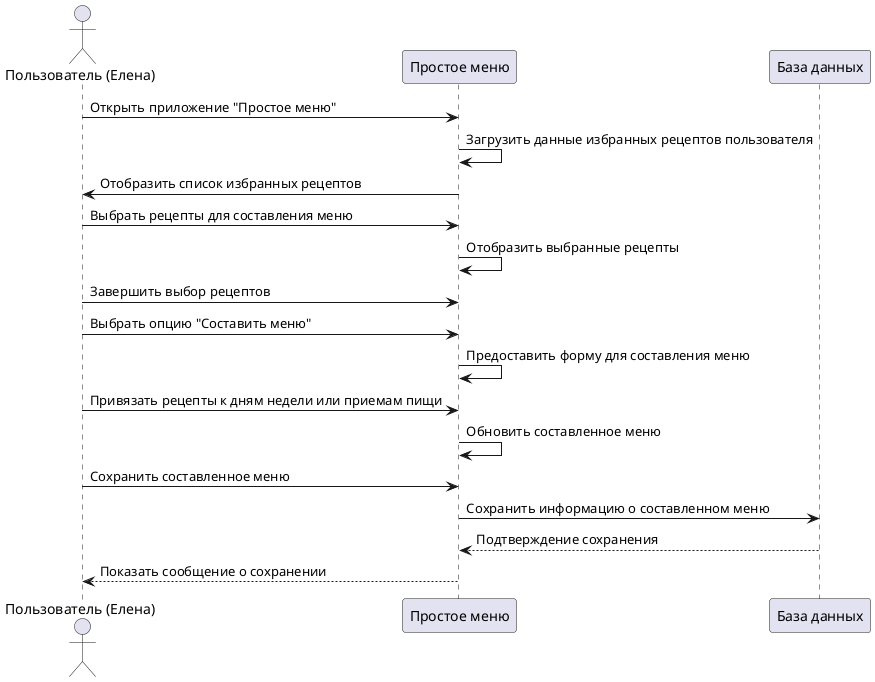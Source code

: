 @startuml

actor "Пользователь (Елена)" as Elena
participant "Простое меню" as Menu
participant "База данных" as DB

Elena -> Menu : Открыть приложение "Простое меню"
Menu -> Menu : Загрузить данные избранных рецептов пользователя
Menu -> Elena : Отобразить список избранных рецептов

Elena -> Menu : Выбрать рецепты для составления меню
Menu -> Menu : Отобразить выбранные рецепты
Elena -> Menu : Завершить выбор рецептов

Elena -> Menu : Выбрать опцию "Составить меню"
Menu -> Menu : Предоставить форму для составления меню
Elena -> Menu : Привязать рецепты к дням недели или приемам пищи
Menu -> Menu : Обновить составленное меню

Elena -> Menu : Сохранить составленное меню
Menu -> DB : Сохранить информацию о составленном меню
DB --> Menu : Подтверждение сохранения
Menu --> Elena : Показать сообщение о сохранении

@enduml